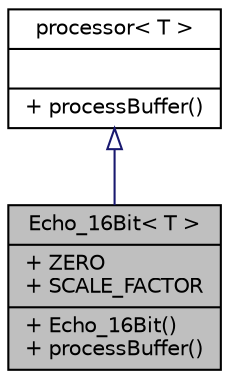 digraph "Echo_16Bit&lt; T &gt;"
{
  bgcolor="transparent";
  edge [fontname="Helvetica",fontsize="10",labelfontname="Helvetica",labelfontsize="10"];
  node [fontname="Helvetica",fontsize="10",shape=record];
  Node2 [label="{Echo_16Bit\< T \>\n|+ ZERO\l+ SCALE_FACTOR\l|+ Echo_16Bit()\l+ processBuffer()\l}",height=0.2,width=0.4,color="black", fillcolor="grey75", style="filled", fontcolor="black"];
  Node3 -> Node2 [dir="back",color="midnightblue",fontsize="10",style="solid",arrowtail="onormal",fontname="Helvetica"];
  Node3 [label="{processor\< T \>\n||+ processBuffer()\l}",height=0.2,width=0.4,color="black",URL="$classprocessor.html"];
}
